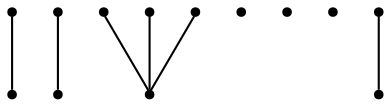 graph {
  node [shape=point,comment="{\"directed\":false,\"doi\":\"10.1007/978-3-030-04414-5_5\",\"figure\":\"1 (2)\"}"]

  v0 [pos="1179.8900215221267,795.7710834234788"]
  v1 [pos="1179.2555044961282,979.1740155649317"]
  v2 [pos="1168.264182908628,990.9590941116995"]
  v3 [pos="1164.844970100594,789.9920162907837"]
  v4 [pos="1151.8511538571602,827.5934216692167"]
  v5 [pos="1109.0485499305562,885.568560735107"]
  v6 [pos="1143.493664530707,868.1077767618307"]
  v7 [pos="1141.9693865700706,950.1781796389972"]
  v8 [pos="1114.8401512202724,930.1085220382724"]
  v9 [pos="1036.9870391628249,886.1187209823694"]
  v10 [pos="1077.243531050596,874.986910038497"]
  v11 [pos="998.9185452425166,895.5534732393412"]
  v12 [pos="996.3993787956832,879.6375827343225"]

  v12 -- v11 [id="-4",pos="996.3993787956832,879.6375827343225 998.9185452425166,895.5534732393412 998.9185452425166,895.5534732393412 998.9185452425166,895.5534732393412"]
  v1 -- v2 [id="-8",pos="1179.2555044961282,979.1740155649317 1168.264182908628,990.9590941116995 1168.264182908628,990.9590941116995 1168.264182908628,990.9590941116995"]
  v0 -- v3 [id="-9",pos="1179.8900215221267,795.7710834234788 1164.844970100594,789.9920162907837 1164.844970100594,789.9920162907837 1164.844970100594,789.9920162907837"]
  v9 -- v5 [id="-17",pos="1036.9870391628249,886.1187209823694 1109.0485499305562,885.568560735107 1109.0485499305562,885.568560735107 1109.0485499305562,885.568560735107"]
  v4 -- v5 [id="-19",pos="1151.8511538571602,827.5934216692167 1109.0485499305562,885.568560735107 1109.0485499305562,885.568560735107 1109.0485499305562,885.568560735107"]
  v7 -- v5 [id="-28",pos="1141.9693865700706,950.1781796389972 1109.0485499305562,885.568560735107 1109.0485499305562,885.568560735107 1109.0485499305562,885.568560735107"]
}